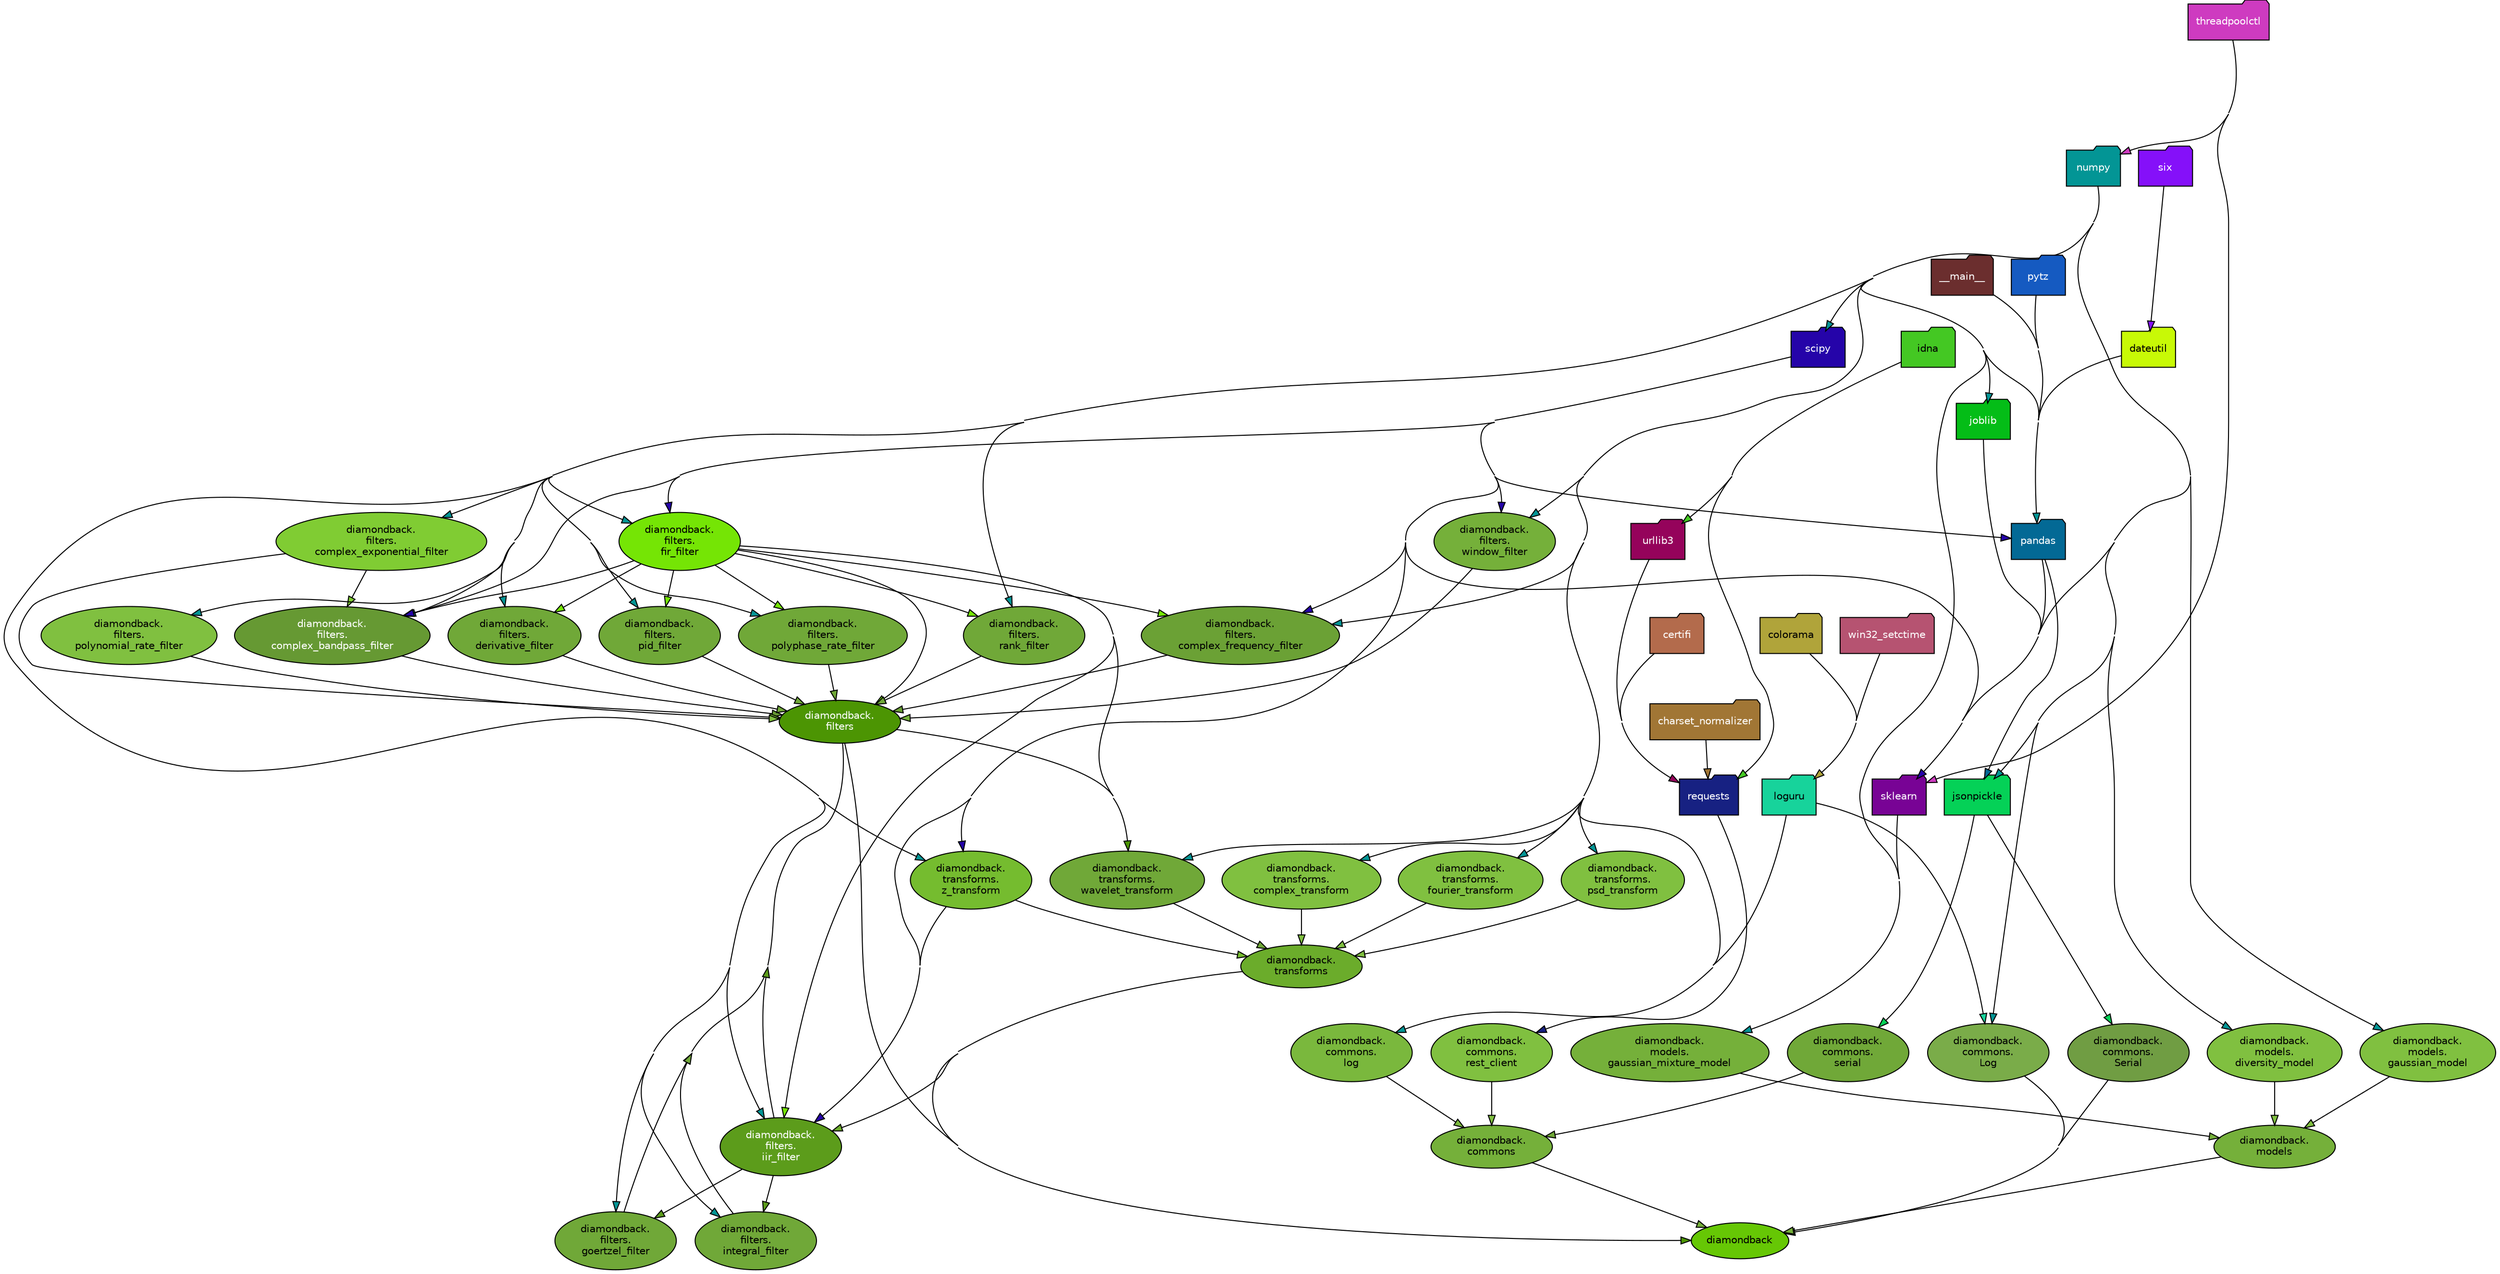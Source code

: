 
digraph G {
    concentrate = true;

    rankdir = TB;
    node [style=filled,fillcolor="#ffffff",fontcolor="#000000",fontname=Helvetica,fontsize=10];

    diamondback [fillcolor="#66c705"];
    diamondback_commons [fillcolor="#75b03a",label="diamondback\.\ncommons"];
    diamondback_commons_Log [fillcolor="#7aac49",label="diamondback\.\ncommons\.\nLog"];
    diamondback_commons_Serial [fillcolor="#709d43",label="diamondback\.\ncommons\.\nSerial"];
    diamondback_commons_log [fillcolor="#7ab83d",label="diamondback\.\ncommons\.\nlog"];
    diamondback_commons_rest_client [fillcolor="#80c040",label="diamondback\.\ncommons\.\nrest_client"];
    diamondback_commons_serial [fillcolor="#70a838",label="diamondback\.\ncommons\.\nserial"];
    diamondback_filters [fillcolor="#4c9503",fontcolor="#ffffff",label="diamondback\.\nfilters"];
    diamondback_filters_complex_bandpass_filter [fillcolor="#669933",fontcolor="#ffffff",label="diamondback\.\nfilters\.\ncomplex_bandpass_filter"];
    diamondback_filters_complex_exponential_filter [fillcolor="#80cc33",label="diamondback\.\nfilters\.\ncomplex_exponential_filter"];
    diamondback_filters_complex_frequency_filter [fillcolor="#6ba135",label="diamondback\.\nfilters\.\ncomplex_frequency_filter"];
    diamondback_filters_derivative_filter [fillcolor="#70a838",label="diamondback\.\nfilters\.\nderivative_filter"];
    diamondback_filters_fir_filter [fillcolor="#75e505",label="diamondback\.\nfilters\.\nfir_filter"];
    diamondback_filters_goertzel_filter [fillcolor="#70a838",label="diamondback\.\nfilters\.\ngoertzel_filter"];
    diamondback_filters_iir_filter [fillcolor="#5c9c1b",fontcolor="#ffffff",label="diamondback\.\nfilters\.\niir_filter"];
    diamondback_filters_integral_filter [fillcolor="#70a838",label="diamondback\.\nfilters\.\nintegral_filter"];
    diamondback_filters_pid_filter [fillcolor="#70a838",label="diamondback\.\nfilters\.\npid_filter"];
    diamondback_filters_polynomial_rate_filter [fillcolor="#80c040",label="diamondback\.\nfilters\.\npolynomial_rate_filter"];
    diamondback_filters_polyphase_rate_filter [fillcolor="#70a838",label="diamondback\.\nfilters\.\npolyphase_rate_filter"];
    diamondback_filters_rank_filter [fillcolor="#70a838",label="diamondback\.\nfilters\.\nrank_filter"];
    diamondback_filters_window_filter [fillcolor="#75b03a",label="diamondback\.\nfilters\.\nwindow_filter"];
    diamondback_models [fillcolor="#75b03a",label="diamondback\.\nmodels"];
    diamondback_models_diversity_model [fillcolor="#80c040",label="diamondback\.\nmodels\.\ndiversity_model"];
    diamondback_models_gaussian_mixture_model [fillcolor="#75b03a",label="diamondback\.\nmodels\.\ngaussian_mixture_model"];
    diamondback_models_gaussian_model [fillcolor="#80c040",label="diamondback\.\nmodels\.\ngaussian_model"];
    diamondback_transforms [fillcolor="#6bac2b",label="diamondback\.\ntransforms"];
    diamondback_transforms_complex_transform [fillcolor="#80c040",label="diamondback\.\ntransforms\.\ncomplex_transform"];
    diamondback_transforms_fourier_transform [fillcolor="#80c040",label="diamondback\.\ntransforms\.\nfourier_transform"];
    diamondback_transforms_psd_transform [fillcolor="#80c040",label="diamondback\.\ntransforms\.\npsd_transform"];
    diamondback_transforms_wavelet_transform [fillcolor="#70a838",label="diamondback\.\ntransforms\.\nwavelet_transform"];
    diamondback_transforms_z_transform [fillcolor="#75bc2f",label="diamondback\.\ntransforms\.\nz_transform"];
    __main__ [fillcolor="#6b2e2e",fontcolor="#ffffff",shape="folder"];
    certifi [fillcolor="#b36b4c",fontcolor="#ffffff",shape="folder"];
    charset_normalizer [fillcolor="#a17635",fontcolor="#ffffff",shape="folder"];
    colorama [fillcolor="#b0a43a",shape="folder"];
    dateutil [fillcolor="#c8f906",shape="folder"];
    idna [fillcolor="#44c823",shape="folder"];
    joblib [fillcolor="#04bd17",fontcolor="#ffffff",shape="folder"];
    jsonpickle [fillcolor="#05d157",shape="folder"];
    loguru [fillcolor="#17d39b",shape="folder"];
    numpy [fillcolor="#039595",fontcolor="#ffffff",shape="folder"];
    pandas [fillcolor="#036995",fontcolor="#ffffff",shape="folder"];
    pytz [fillcolor="#155ac1",fontcolor="#ffffff",shape="folder"];
    requests [fillcolor="#172182",fontcolor="#ffffff",shape="folder"];
    scipy [fillcolor="#2504a9",fontcolor="#ffffff",shape="folder"];
    six [fillcolor="#8510f9",fontcolor="#ffffff",shape="folder"];
    sklearn [fillcolor="#780395",fontcolor="#ffffff",shape="folder"];
    threadpoolctl [fillcolor="#ce3bc0",fontcolor="#ffffff",shape="folder"];
    urllib3 [fillcolor="#95035b",fontcolor="#ffffff",shape="folder"];
    win32_setctime [fillcolor="#b65371",fontcolor="#ffffff",shape="folder"];
    __main__ -> pandas [fillcolor="#6b2e2e",minlen="4"];
    certifi -> requests [fillcolor="#b36b4c",minlen="2"];
    charset_normalizer -> requests [fillcolor="#a17635"];
    colorama -> loguru [fillcolor="#b0a43a",minlen="2"];
    dateutil -> pandas [fillcolor="#c8f906",minlen="3"];
    diamondback_commons -> diamondback [fillcolor="#75b03a"];
    diamondback_commons_Log -> diamondback [fillcolor="#7aac49",minlen="2"];
    diamondback_commons_Serial -> diamondback [fillcolor="#709d43",minlen="2"];
    diamondback_commons_log -> diamondback_commons [fillcolor="#7ab83d",weight="2"];
    diamondback_commons_rest_client -> diamondback_commons [fillcolor="#80c040",weight="2"];
    diamondback_commons_serial -> diamondback_commons [fillcolor="#70a838",weight="2"];
    diamondback_filters -> diamondback [fillcolor="#4c9503"];
    diamondback_filters -> diamondback_transforms_wavelet_transform [fillcolor="#4c9503",minlen="2"];
    diamondback_filters_complex_bandpass_filter -> diamondback_filters [fillcolor="#669933",weight="2"];
    diamondback_filters_complex_exponential_filter -> diamondback_filters [fillcolor="#80cc33",weight="2"];
    diamondback_filters_complex_exponential_filter -> diamondback_filters_complex_bandpass_filter [fillcolor="#80cc33",weight="2"];
    diamondback_filters_complex_frequency_filter -> diamondback_filters [fillcolor="#6ba135",weight="2"];
    diamondback_filters_derivative_filter -> diamondback_filters [fillcolor="#70a838",weight="2"];
    diamondback_filters_fir_filter -> diamondback_filters [fillcolor="#75e505",weight="2"];
    diamondback_filters_fir_filter -> diamondback_filters_complex_bandpass_filter [fillcolor="#75e505",weight="2"];
    diamondback_filters_fir_filter -> diamondback_filters_complex_frequency_filter [fillcolor="#75e505",weight="2"];
    diamondback_filters_fir_filter -> diamondback_filters_derivative_filter [fillcolor="#75e505",weight="2"];
    diamondback_filters_fir_filter -> diamondback_filters_iir_filter [fillcolor="#75e505",weight="2"];
    diamondback_filters_fir_filter -> diamondback_filters_pid_filter [fillcolor="#75e505",weight="2"];
    diamondback_filters_fir_filter -> diamondback_filters_polyphase_rate_filter [fillcolor="#75e505",weight="2"];
    diamondback_filters_fir_filter -> diamondback_filters_rank_filter [fillcolor="#75e505",weight="2"];
    diamondback_filters_fir_filter -> diamondback_transforms_wavelet_transform [fillcolor="#75e505",minlen="2"];
    diamondback_filters_goertzel_filter -> diamondback_filters [fillcolor="#70a838",weight="2"];
    diamondback_filters_iir_filter -> diamondback_filters [fillcolor="#5c9c1b",weight="2"];
    diamondback_filters_iir_filter -> diamondback_filters_goertzel_filter [fillcolor="#5c9c1b",weight="2"];
    diamondback_filters_iir_filter -> diamondback_filters_integral_filter [fillcolor="#5c9c1b",weight="2"];
    diamondback_filters_integral_filter -> diamondback_filters [fillcolor="#70a838",weight="2"];
    diamondback_filters_pid_filter -> diamondback_filters [fillcolor="#70a838",weight="2"];
    diamondback_filters_polynomial_rate_filter -> diamondback_filters [fillcolor="#80c040",weight="2"];
    diamondback_filters_polyphase_rate_filter -> diamondback_filters [fillcolor="#70a838",weight="2"];
    diamondback_filters_rank_filter -> diamondback_filters [fillcolor="#70a838",weight="2"];
    diamondback_filters_window_filter -> diamondback_filters [fillcolor="#75b03a",weight="2"];
    diamondback_models -> diamondback [fillcolor="#75b03a"];
    diamondback_models_diversity_model -> diamondback_models [fillcolor="#80c040",weight="2"];
    diamondback_models_gaussian_mixture_model -> diamondback_models [fillcolor="#75b03a",weight="2"];
    diamondback_models_gaussian_model -> diamondback_models [fillcolor="#80c040",weight="2"];
    diamondback_transforms -> diamondback [fillcolor="#6bac2b"];
    diamondback_transforms -> diamondback_filters_iir_filter [fillcolor="#6bac2b",minlen="2"];
    diamondback_transforms_complex_transform -> diamondback_transforms [fillcolor="#80c040",weight="2"];
    diamondback_transforms_fourier_transform -> diamondback_transforms [fillcolor="#80c040",weight="2"];
    diamondback_transforms_psd_transform -> diamondback_transforms [fillcolor="#80c040",weight="2"];
    diamondback_transforms_wavelet_transform -> diamondback_transforms [fillcolor="#70a838",weight="2"];
    diamondback_transforms_z_transform -> diamondback_filters_iir_filter [fillcolor="#75bc2f",minlen="2"];
    diamondback_transforms_z_transform -> diamondback_transforms [fillcolor="#75bc2f",weight="2"];
    idna -> requests [fillcolor="#44c823",minlen="2"];
    idna -> urllib3 [fillcolor="#44c823",minlen="3"];
    joblib -> sklearn [fillcolor="#04bd17",minlen="3"];
    jsonpickle -> diamondback_commons_Serial [fillcolor="#05d157",minlen="3"];
    jsonpickle -> diamondback_commons_serial [fillcolor="#05d157",minlen="3"];
    loguru -> diamondback_commons_Log [fillcolor="#17d39b",minlen="3"];
    loguru -> diamondback_commons_log [fillcolor="#17d39b",minlen="3"];
    numpy -> diamondback_commons_Log [fillcolor="#039595",minlen="3"];
    numpy -> diamondback_commons_log [fillcolor="#039595",minlen="3"];
    numpy -> diamondback_filters_complex_bandpass_filter [fillcolor="#039595",minlen="3"];
    numpy -> diamondback_filters_complex_exponential_filter [fillcolor="#039595",minlen="3"];
    numpy -> diamondback_filters_complex_frequency_filter [fillcolor="#039595",minlen="3"];
    numpy -> diamondback_filters_derivative_filter [fillcolor="#039595",minlen="3"];
    numpy -> diamondback_filters_fir_filter [fillcolor="#039595",minlen="3"];
    numpy -> diamondback_filters_goertzel_filter [fillcolor="#039595",minlen="3"];
    numpy -> diamondback_filters_iir_filter [fillcolor="#039595",minlen="3"];
    numpy -> diamondback_filters_integral_filter [fillcolor="#039595",minlen="3"];
    numpy -> diamondback_filters_pid_filter [fillcolor="#039595",minlen="3"];
    numpy -> diamondback_filters_polynomial_rate_filter [fillcolor="#039595",minlen="3"];
    numpy -> diamondback_filters_polyphase_rate_filter [fillcolor="#039595",minlen="3"];
    numpy -> diamondback_filters_rank_filter [fillcolor="#039595",minlen="3"];
    numpy -> diamondback_filters_window_filter [fillcolor="#039595",minlen="3"];
    numpy -> diamondback_models_diversity_model [fillcolor="#039595",minlen="3"];
    numpy -> diamondback_models_gaussian_mixture_model [fillcolor="#039595",minlen="3"];
    numpy -> diamondback_models_gaussian_model [fillcolor="#039595",minlen="3"];
    numpy -> diamondback_transforms_complex_transform [fillcolor="#039595",minlen="3"];
    numpy -> diamondback_transforms_fourier_transform [fillcolor="#039595",minlen="3"];
    numpy -> diamondback_transforms_psd_transform [fillcolor="#039595",minlen="3"];
    numpy -> diamondback_transforms_wavelet_transform [fillcolor="#039595",minlen="3"];
    numpy -> diamondback_transforms_z_transform [fillcolor="#039595",minlen="3"];
    numpy -> joblib [fillcolor="#039595",minlen="3"];
    numpy -> jsonpickle [fillcolor="#039595",minlen="3"];
    numpy -> pandas [fillcolor="#039595",minlen="3"];
    numpy -> scipy [fillcolor="#039595",minlen="3"];
    numpy -> sklearn [fillcolor="#039595",minlen="3"];
    pandas -> jsonpickle [fillcolor="#036995",minlen="3"];
    pandas -> sklearn [fillcolor="#036995",minlen="3"];
    pytz -> pandas [fillcolor="#155ac1",minlen="4"];
    requests -> diamondback_commons_rest_client [fillcolor="#172182",minlen="3"];
    scipy -> diamondback_filters_complex_bandpass_filter [fillcolor="#2504a9",minlen="3"];
    scipy -> diamondback_filters_complex_frequency_filter [fillcolor="#2504a9",minlen="3"];
    scipy -> diamondback_filters_fir_filter [fillcolor="#2504a9",minlen="3"];
    scipy -> diamondback_filters_iir_filter [fillcolor="#2504a9",minlen="3"];
    scipy -> diamondback_filters_window_filter [fillcolor="#2504a9",minlen="3"];
    scipy -> diamondback_transforms_z_transform [fillcolor="#2504a9",minlen="3"];
    scipy -> pandas [fillcolor="#2504a9",minlen="3"];
    scipy -> sklearn [fillcolor="#2504a9",minlen="3"];
    six -> dateutil [fillcolor="#8510f9",minlen="3"];
    sklearn -> diamondback_models_gaussian_mixture_model [fillcolor="#780395",minlen="3"];
    threadpoolctl -> numpy [fillcolor="#ce3bc0",minlen="3"];
    threadpoolctl -> sklearn [fillcolor="#ce3bc0",minlen="3"];
    urllib3 -> requests [fillcolor="#95035b",minlen="3"];
    win32_setctime -> loguru [fillcolor="#b65371",minlen="2"];
}

